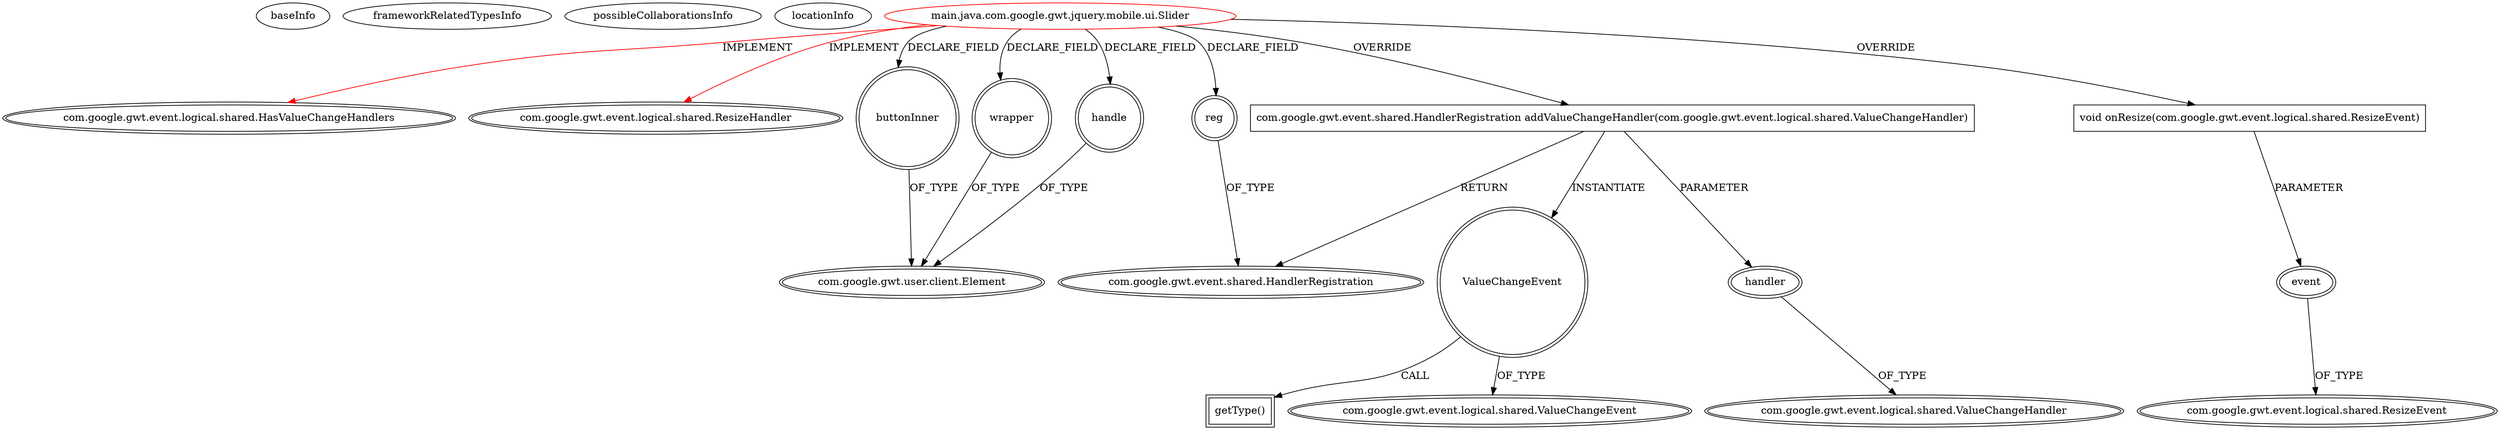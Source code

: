 digraph {
baseInfo[graphId=3169,category="extension_graph",isAnonymous=false,possibleRelation=false]
frameworkRelatedTypesInfo[0="com.google.gwt.event.logical.shared.HasValueChangeHandlers",1="com.google.gwt.event.logical.shared.ResizeHandler"]
possibleCollaborationsInfo[]
locationInfo[projectName="jhudson8-gwt-jquery-ui",filePath="/jhudson8-gwt-jquery-ui/gwt-jquery-ui-master/core/gwt-jquery-ui-mobile/src/main/java/com/google/gwt/jquery/mobile/ui/Slider.java",contextSignature="Slider",graphId="3169"]
0[label="main.java.com.google.gwt.jquery.mobile.ui.Slider",vertexType="ROOT_CLIENT_CLASS_DECLARATION",isFrameworkType=false,color=red]
1[label="com.google.gwt.event.logical.shared.HasValueChangeHandlers",vertexType="FRAMEWORK_INTERFACE_TYPE",isFrameworkType=true,peripheries=2]
2[label="com.google.gwt.event.logical.shared.ResizeHandler",vertexType="FRAMEWORK_INTERFACE_TYPE",isFrameworkType=true,peripheries=2]
3[label="buttonInner",vertexType="FIELD_DECLARATION",isFrameworkType=true,peripheries=2,shape=circle]
4[label="com.google.gwt.user.client.Element",vertexType="FRAMEWORK_CLASS_TYPE",isFrameworkType=true,peripheries=2]
5[label="handle",vertexType="FIELD_DECLARATION",isFrameworkType=true,peripheries=2,shape=circle]
7[label="reg",vertexType="FIELD_DECLARATION",isFrameworkType=true,peripheries=2,shape=circle]
8[label="com.google.gwt.event.shared.HandlerRegistration",vertexType="FRAMEWORK_INTERFACE_TYPE",isFrameworkType=true,peripheries=2]
9[label="wrapper",vertexType="FIELD_DECLARATION",isFrameworkType=true,peripheries=2,shape=circle]
11[label="com.google.gwt.event.shared.HandlerRegistration addValueChangeHandler(com.google.gwt.event.logical.shared.ValueChangeHandler)",vertexType="OVERRIDING_METHOD_DECLARATION",isFrameworkType=false,shape=box]
13[label="handler",vertexType="PARAMETER_DECLARATION",isFrameworkType=true,peripheries=2]
14[label="com.google.gwt.event.logical.shared.ValueChangeHandler",vertexType="FRAMEWORK_INTERFACE_TYPE",isFrameworkType=true,peripheries=2]
15[label="ValueChangeEvent",vertexType="VARIABLE_EXPRESION",isFrameworkType=true,peripheries=2,shape=circle]
17[label="com.google.gwt.event.logical.shared.ValueChangeEvent",vertexType="FRAMEWORK_CLASS_TYPE",isFrameworkType=true,peripheries=2]
16[label="getType()",vertexType="INSIDE_CALL",isFrameworkType=true,peripheries=2,shape=box]
18[label="void onResize(com.google.gwt.event.logical.shared.ResizeEvent)",vertexType="OVERRIDING_METHOD_DECLARATION",isFrameworkType=false,shape=box]
19[label="event",vertexType="PARAMETER_DECLARATION",isFrameworkType=true,peripheries=2]
20[label="com.google.gwt.event.logical.shared.ResizeEvent",vertexType="FRAMEWORK_CLASS_TYPE",isFrameworkType=true,peripheries=2]
0->1[label="IMPLEMENT",color=red]
0->2[label="IMPLEMENT",color=red]
0->3[label="DECLARE_FIELD"]
3->4[label="OF_TYPE"]
0->5[label="DECLARE_FIELD"]
5->4[label="OF_TYPE"]
0->7[label="DECLARE_FIELD"]
7->8[label="OF_TYPE"]
0->9[label="DECLARE_FIELD"]
9->4[label="OF_TYPE"]
0->11[label="OVERRIDE"]
11->8[label="RETURN"]
13->14[label="OF_TYPE"]
11->13[label="PARAMETER"]
11->15[label="INSTANTIATE"]
15->17[label="OF_TYPE"]
15->16[label="CALL"]
0->18[label="OVERRIDE"]
19->20[label="OF_TYPE"]
18->19[label="PARAMETER"]
}
